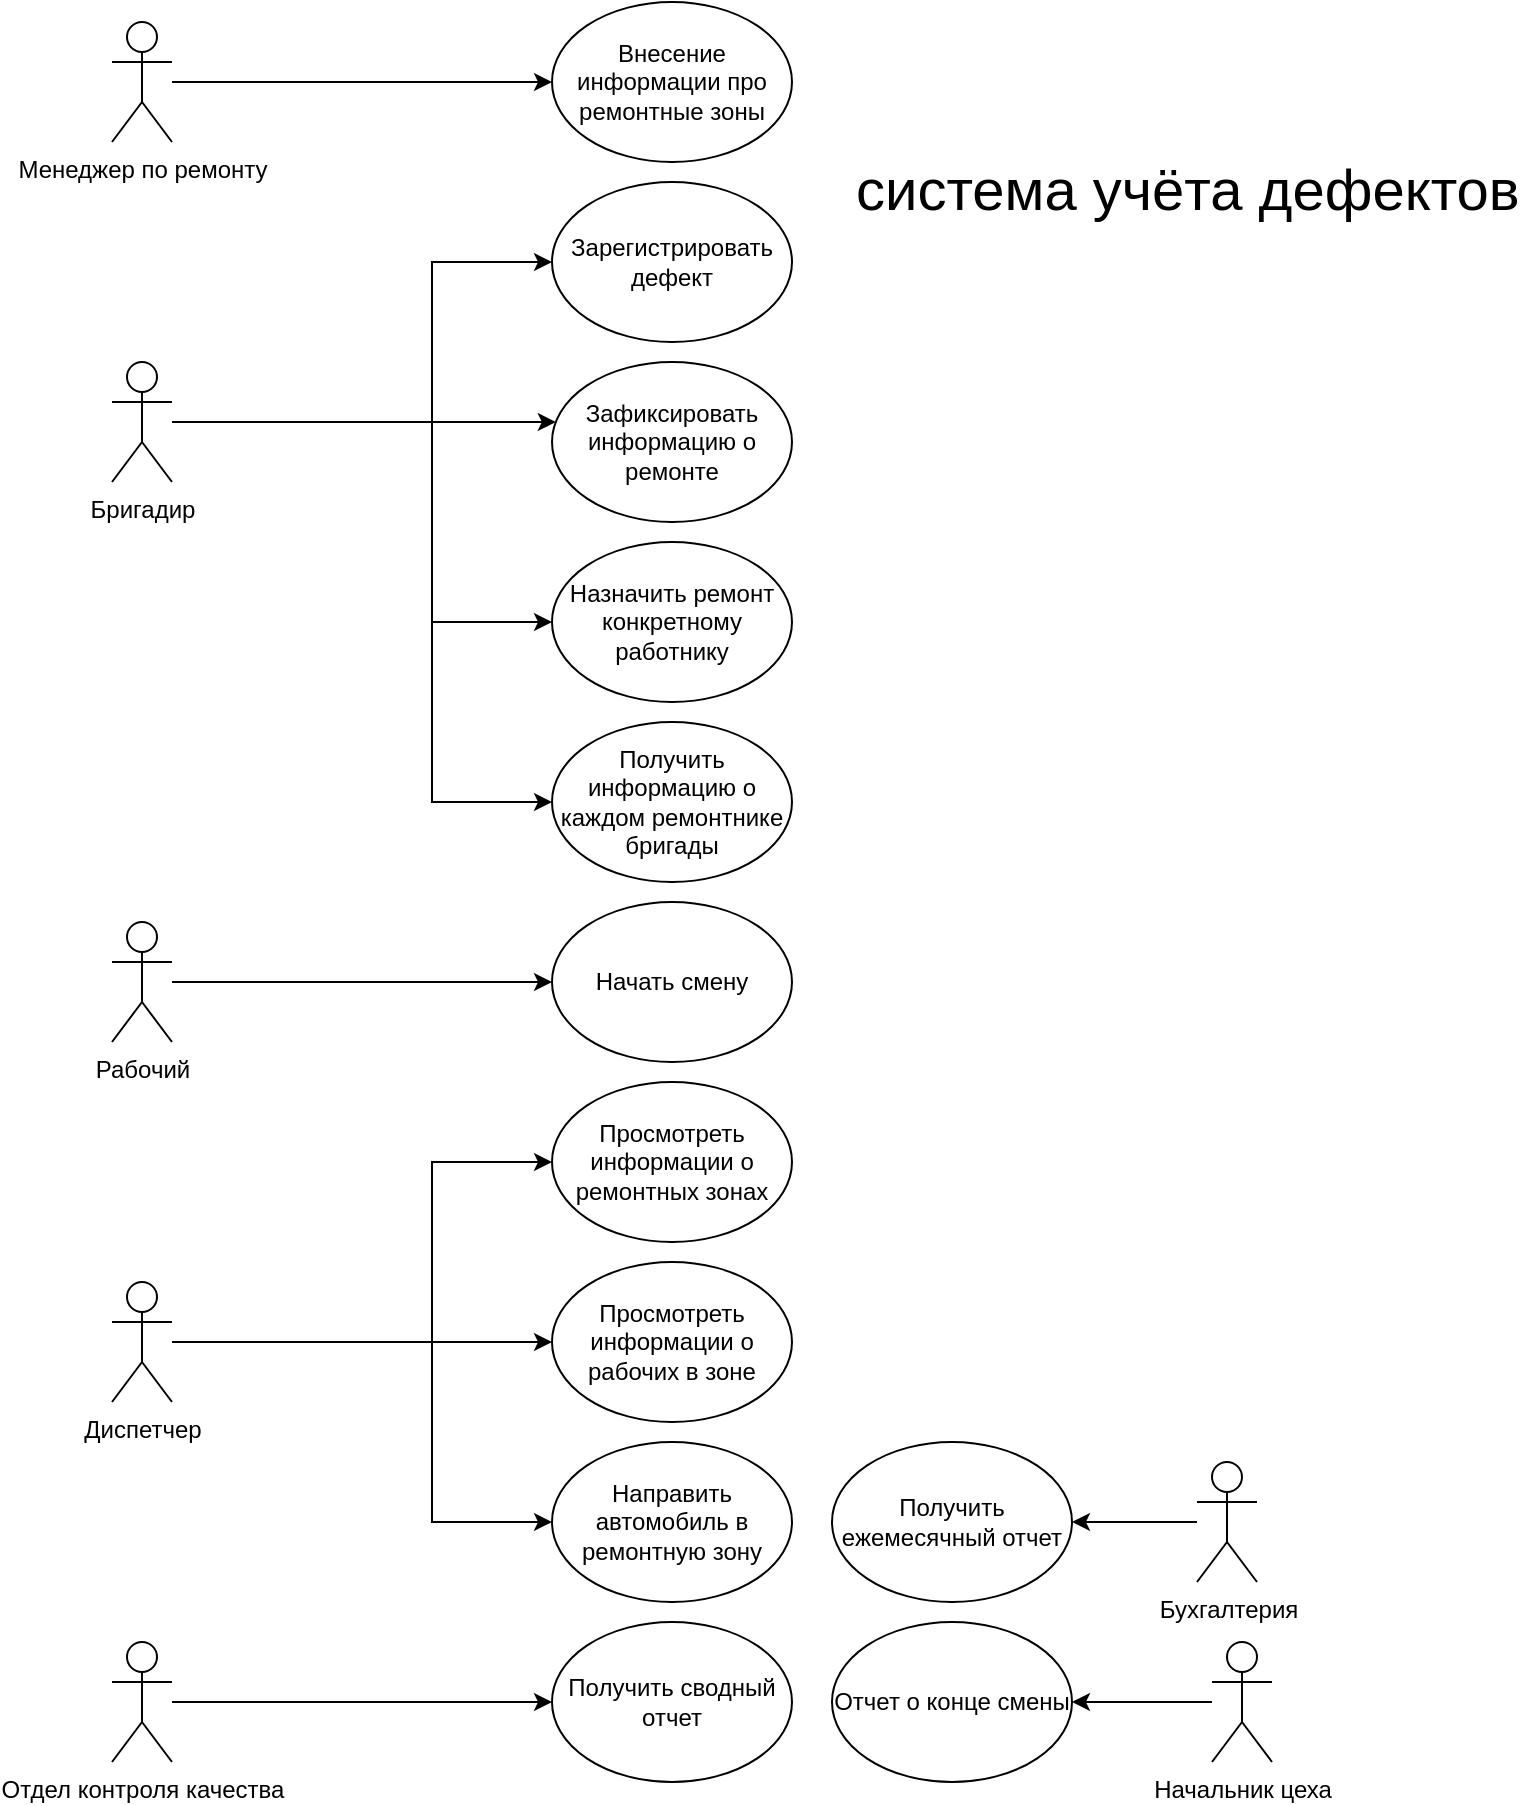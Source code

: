 <mxfile version="12.9.5" type="device"><diagram id="12UkzuNkrh8fk9A-Ft5F" name="Page-1"><mxGraphModel dx="2272" dy="741" grid="1" gridSize="10" guides="1" tooltips="1" connect="1" arrows="1" fold="1" page="1" pageScale="1" pageWidth="850" pageHeight="1100" math="0" shadow="0"><root><mxCell id="0"/><mxCell id="1" parent="0"/><mxCell id="V_t6tsF5LfMncMyyW7rr-4" value="Внесение информации про ремонтные зоны" style="ellipse;whiteSpace=wrap;html=1;" parent="1" vertex="1"><mxGeometry x="270" y="110" width="120" height="80" as="geometry"/></mxCell><mxCell id="V_t6tsF5LfMncMyyW7rr-26" style="edgeStyle=orthogonalEdgeStyle;rounded=0;orthogonalLoop=1;jettySize=auto;html=1;" parent="1" source="V_t6tsF5LfMncMyyW7rr-5" target="V_t6tsF5LfMncMyyW7rr-6" edge="1"><mxGeometry relative="1" as="geometry"><Array as="points"><mxPoint x="210" y="320"/><mxPoint x="210" y="240"/></Array></mxGeometry></mxCell><mxCell id="V_t6tsF5LfMncMyyW7rr-27" style="edgeStyle=orthogonalEdgeStyle;rounded=0;orthogonalLoop=1;jettySize=auto;html=1;" parent="1" source="V_t6tsF5LfMncMyyW7rr-5" target="V_t6tsF5LfMncMyyW7rr-16" edge="1"><mxGeometry relative="1" as="geometry"><Array as="points"><mxPoint x="150" y="320"/><mxPoint x="150" y="320"/></Array></mxGeometry></mxCell><mxCell id="V_t6tsF5LfMncMyyW7rr-28" style="edgeStyle=orthogonalEdgeStyle;rounded=0;orthogonalLoop=1;jettySize=auto;html=1;" parent="1" source="V_t6tsF5LfMncMyyW7rr-5" target="V_t6tsF5LfMncMyyW7rr-17" edge="1"><mxGeometry relative="1" as="geometry"><Array as="points"><mxPoint x="210" y="320"/><mxPoint x="210" y="420"/></Array></mxGeometry></mxCell><mxCell id="XAEY4WtYWmeCP08WstE_-46" style="edgeStyle=orthogonalEdgeStyle;rounded=0;orthogonalLoop=1;jettySize=auto;html=1;" parent="1" source="V_t6tsF5LfMncMyyW7rr-5" target="XAEY4WtYWmeCP08WstE_-44" edge="1"><mxGeometry relative="1" as="geometry"><Array as="points"><mxPoint x="210" y="320"/><mxPoint x="210" y="510"/></Array></mxGeometry></mxCell><mxCell id="V_t6tsF5LfMncMyyW7rr-5" value="Бригадир" style="shape=umlActor;verticalLabelPosition=bottom;labelBackgroundColor=#ffffff;verticalAlign=top;html=1;outlineConnect=0;" parent="1" vertex="1"><mxGeometry x="50" y="290" width="30" height="60" as="geometry"/></mxCell><mxCell id="V_t6tsF5LfMncMyyW7rr-6" value="Зарегистрировать дефект" style="ellipse;whiteSpace=wrap;html=1;" parent="1" vertex="1"><mxGeometry x="270" y="200" width="120" height="80" as="geometry"/></mxCell><mxCell id="V_t6tsF5LfMncMyyW7rr-16" value="Зафиксировать информацию о ремонте" style="ellipse;whiteSpace=wrap;html=1;" parent="1" vertex="1"><mxGeometry x="270" y="290" width="120" height="80" as="geometry"/></mxCell><mxCell id="V_t6tsF5LfMncMyyW7rr-17" value="Назначить ремонт конкретному работнику" style="ellipse;whiteSpace=wrap;html=1;" parent="1" vertex="1"><mxGeometry x="270" y="380" width="120" height="80" as="geometry"/></mxCell><mxCell id="V_t6tsF5LfMncMyyW7rr-18" value="Начать смену" style="ellipse;whiteSpace=wrap;html=1;" parent="1" vertex="1"><mxGeometry x="270" y="560" width="120" height="80" as="geometry"/></mxCell><mxCell id="V_t6tsF5LfMncMyyW7rr-31" style="edgeStyle=orthogonalEdgeStyle;rounded=0;orthogonalLoop=1;jettySize=auto;html=1;" parent="1" source="V_t6tsF5LfMncMyyW7rr-29" target="V_t6tsF5LfMncMyyW7rr-18" edge="1"><mxGeometry relative="1" as="geometry"/></mxCell><mxCell id="V_t6tsF5LfMncMyyW7rr-29" value="Рабочий" style="shape=umlActor;verticalLabelPosition=bottom;labelBackgroundColor=#ffffff;verticalAlign=top;html=1;outlineConnect=0;" parent="1" vertex="1"><mxGeometry x="50" y="570" width="30" height="60" as="geometry"/></mxCell><mxCell id="XAEY4WtYWmeCP08WstE_-5" style="edgeStyle=orthogonalEdgeStyle;rounded=0;orthogonalLoop=1;jettySize=auto;html=1;" parent="1" source="XAEY4WtYWmeCP08WstE_-1" target="XAEY4WtYWmeCP08WstE_-2" edge="1"><mxGeometry relative="1" as="geometry"><Array as="points"><mxPoint x="210" y="780"/><mxPoint x="210" y="690"/></Array></mxGeometry></mxCell><mxCell id="XAEY4WtYWmeCP08WstE_-6" style="edgeStyle=orthogonalEdgeStyle;rounded=0;orthogonalLoop=1;jettySize=auto;html=1;" parent="1" source="XAEY4WtYWmeCP08WstE_-1" target="XAEY4WtYWmeCP08WstE_-3" edge="1"><mxGeometry relative="1" as="geometry"/></mxCell><mxCell id="XAEY4WtYWmeCP08WstE_-7" style="edgeStyle=orthogonalEdgeStyle;rounded=0;orthogonalLoop=1;jettySize=auto;html=1;" parent="1" source="XAEY4WtYWmeCP08WstE_-1" target="XAEY4WtYWmeCP08WstE_-4" edge="1"><mxGeometry relative="1" as="geometry"><Array as="points"><mxPoint x="210" y="780"/><mxPoint x="210" y="870"/></Array></mxGeometry></mxCell><mxCell id="XAEY4WtYWmeCP08WstE_-1" value="Диспетчер" style="shape=umlActor;verticalLabelPosition=bottom;labelBackgroundColor=#ffffff;verticalAlign=top;html=1;outlineConnect=0;" parent="1" vertex="1"><mxGeometry x="50" y="750" width="30" height="60" as="geometry"/></mxCell><mxCell id="XAEY4WtYWmeCP08WstE_-2" value="Просмотреть информации о ремонтных зонах" style="ellipse;whiteSpace=wrap;html=1;" parent="1" vertex="1"><mxGeometry x="270" y="650" width="120" height="80" as="geometry"/></mxCell><mxCell id="XAEY4WtYWmeCP08WstE_-3" value="Просмотреть информации о рабочих в зоне" style="ellipse;whiteSpace=wrap;html=1;" parent="1" vertex="1"><mxGeometry x="270" y="740" width="120" height="80" as="geometry"/></mxCell><mxCell id="XAEY4WtYWmeCP08WstE_-4" value="Направить автомобиль в ремонтную зону" style="ellipse;whiteSpace=wrap;html=1;" parent="1" vertex="1"><mxGeometry x="270" y="830" width="120" height="80" as="geometry"/></mxCell><mxCell id="XAEY4WtYWmeCP08WstE_-9" style="edgeStyle=orthogonalEdgeStyle;rounded=0;orthogonalLoop=1;jettySize=auto;html=1;" parent="1" source="XAEY4WtYWmeCP08WstE_-8" target="V_t6tsF5LfMncMyyW7rr-4" edge="1"><mxGeometry relative="1" as="geometry"/></mxCell><mxCell id="XAEY4WtYWmeCP08WstE_-8" value="Менеджер по ремонту" style="shape=umlActor;verticalLabelPosition=bottom;labelBackgroundColor=#ffffff;verticalAlign=top;html=1;outlineConnect=0;" parent="1" vertex="1"><mxGeometry x="50" y="120" width="30" height="60" as="geometry"/></mxCell><mxCell id="XAEY4WtYWmeCP08WstE_-18" style="edgeStyle=orthogonalEdgeStyle;rounded=0;orthogonalLoop=1;jettySize=auto;html=1;" parent="1" source="XAEY4WtYWmeCP08WstE_-12" target="XAEY4WtYWmeCP08WstE_-13" edge="1"><mxGeometry relative="1" as="geometry"/></mxCell><mxCell id="XAEY4WtYWmeCP08WstE_-12" value="Отдел контроля качества" style="shape=umlActor;verticalLabelPosition=bottom;labelBackgroundColor=#ffffff;verticalAlign=top;html=1;outlineConnect=0;" parent="1" vertex="1"><mxGeometry x="50" y="930" width="30" height="60" as="geometry"/></mxCell><mxCell id="XAEY4WtYWmeCP08WstE_-13" value="Получить сводный отчет" style="ellipse;whiteSpace=wrap;html=1;" parent="1" vertex="1"><mxGeometry x="270" y="920" width="120" height="80" as="geometry"/></mxCell><mxCell id="XAEY4WtYWmeCP08WstE_-35" style="edgeStyle=orthogonalEdgeStyle;rounded=0;orthogonalLoop=1;jettySize=auto;html=1;" parent="1" source="XAEY4WtYWmeCP08WstE_-31" target="XAEY4WtYWmeCP08WstE_-32" edge="1"><mxGeometry relative="1" as="geometry"/></mxCell><mxCell id="XAEY4WtYWmeCP08WstE_-31" value="&lt;div&gt;Начальник цеха&lt;/div&gt;" style="shape=umlActor;verticalLabelPosition=bottom;labelBackgroundColor=#ffffff;verticalAlign=top;html=1;outlineConnect=0;" parent="1" vertex="1"><mxGeometry x="600" y="930" width="30" height="60" as="geometry"/></mxCell><mxCell id="XAEY4WtYWmeCP08WstE_-32" value="Отчет о конце смены" style="ellipse;whiteSpace=wrap;html=1;" parent="1" vertex="1"><mxGeometry x="410" y="920" width="120" height="80" as="geometry"/></mxCell><mxCell id="XAEY4WtYWmeCP08WstE_-44" value="Получить информацию о каждом ремонтнике бригады" style="ellipse;whiteSpace=wrap;html=1;" parent="1" vertex="1"><mxGeometry x="270" y="470" width="120" height="80" as="geometry"/></mxCell><mxCell id="XAEY4WtYWmeCP08WstE_-58" style="edgeStyle=orthogonalEdgeStyle;rounded=0;orthogonalLoop=1;jettySize=auto;html=1;" parent="1" source="XAEY4WtYWmeCP08WstE_-54" target="XAEY4WtYWmeCP08WstE_-55" edge="1"><mxGeometry relative="1" as="geometry"/></mxCell><mxCell id="XAEY4WtYWmeCP08WstE_-54" value="Бухгалтерия" style="shape=umlActor;verticalLabelPosition=bottom;labelBackgroundColor=#ffffff;verticalAlign=top;html=1;outlineConnect=0;" parent="1" vertex="1"><mxGeometry x="592.5" y="840" width="30" height="60" as="geometry"/></mxCell><mxCell id="XAEY4WtYWmeCP08WstE_-55" value="Получить ежемесячный отчет" style="ellipse;whiteSpace=wrap;html=1;" parent="1" vertex="1"><mxGeometry x="410" y="830" width="120" height="80" as="geometry"/></mxCell><mxCell id="XAEY4WtYWmeCP08WstE_-64" value="система учёта дефектов" style="text;html=1;fontSize=29;" parent="1" vertex="1"><mxGeometry x="420" y="180" width="180" height="30" as="geometry"/></mxCell></root></mxGraphModel></diagram></mxfile>